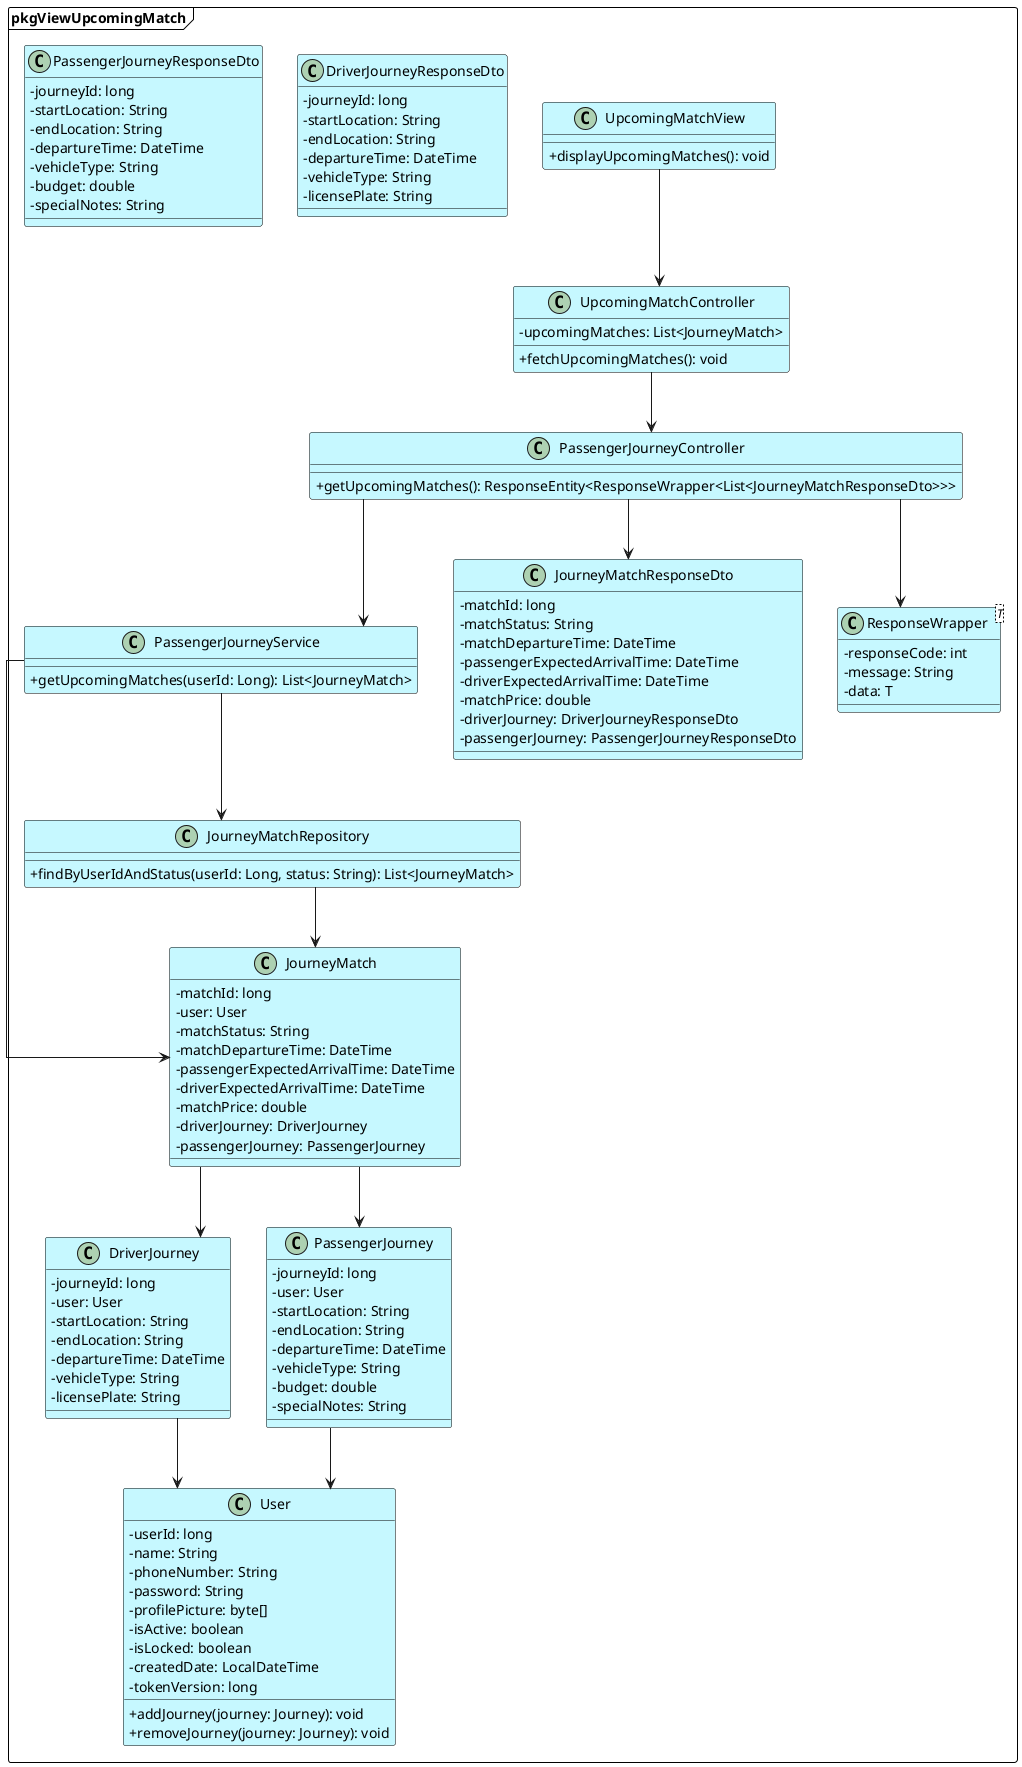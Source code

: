 @startuml ViewUpcomingMatch
skinparam classAttributeIconSize 0
skinparam linetype ortho

skinparam BackgroundColor #ffffff
skinparam class {
    BackgroundColor #c6f8ff
    BorderColor #000000
}

skinparam package {
    BackgroundColor #ffffff
    BorderColor #000000
}

package pkgViewUpcomingMatch <<Frame>>{

    
        class UpcomingMatchView {
            + displayUpcomingMatches(): void
        }

        class UpcomingMatchController {
            - upcomingMatches: List<JourneyMatch>
            + fetchUpcomingMatches(): void
        }
    
        class PassengerJourneyController {
            + getUpcomingMatches(): ResponseEntity<ResponseWrapper<List<JourneyMatchResponseDto>>>
        }
  
        class PassengerJourneyService {
            + getUpcomingMatches(userId: Long): List<JourneyMatch>
        }

        class JourneyMatchRepository {
            + findByUserIdAndStatus(userId: Long, status: String): List<JourneyMatch>
        }
  
        class JourneyMatchResponseDto {
            - matchId: long
            - matchStatus: String
            - matchDepartureTime: DateTime
            - passengerExpectedArrivalTime: DateTime
            - driverExpectedArrivalTime: DateTime
            - matchPrice: double
            - driverJourney: DriverJourneyResponseDto
            - passengerJourney: PassengerJourneyResponseDto
        }

        class DriverJourneyResponseDto {
            - journeyId: long
            - startLocation: String
            - endLocation: String
            - departureTime: DateTime
            - vehicleType: String
            - licensePlate: String
        }

        class PassengerJourneyResponseDto {
            - journeyId: long
            - startLocation: String
            - endLocation: String
            - departureTime: DateTime
            - vehicleType: String
            - budget: double
            - specialNotes: String
        }

        class ResponseWrapper<T> {
            - responseCode: int
            - message: String
            - data: T
        }

        class JourneyMatch {
            - matchId: long
            - user: User
            - matchStatus: String
            - matchDepartureTime: DateTime
            - passengerExpectedArrivalTime: DateTime
            - driverExpectedArrivalTime: DateTime
            - matchPrice: double
            - driverJourney: DriverJourney
            - passengerJourney: PassengerJourney
        }

        class DriverJourney {
            - journeyId: long
            - user: User
            - startLocation: String
            - endLocation: String
            - departureTime: DateTime
            - vehicleType: String
            - licensePlate: String
        }

        class PassengerJourney {
            - journeyId: long
            - user: User
            - startLocation: String
            - endLocation: String
            - departureTime: DateTime
            - vehicleType: String
            - budget: double
            - specialNotes: String
        }

        class User {
            - userId: long
            - name: String
            - phoneNumber: String
            - password: String
            - profilePicture: byte[]
            - isActive: boolean
            - isLocked: boolean
            - createdDate: LocalDateTime
            - tokenVersion: long
            + addJourney(journey: Journey): void
            + removeJourney(journey: Journey): void
        }
    

    UpcomingMatchView --> UpcomingMatchController
    UpcomingMatchController --> PassengerJourneyController
    PassengerJourneyController --> PassengerJourneyService
    PassengerJourneyService --> JourneyMatchRepository
    PassengerJourneyController --> JourneyMatchResponseDto
    PassengerJourneyController --> ResponseWrapper
    PassengerJourneyService --> JourneyMatch
    JourneyMatchRepository --> JourneyMatch
    JourneyMatch --> DriverJourney
    JourneyMatch --> PassengerJourney
    DriverJourney --> User
    PassengerJourney --> User

}

@enduml